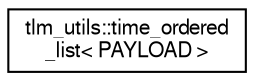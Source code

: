 digraph "Graphical Class Hierarchy"
{
  edge [fontname="FreeSans",fontsize="10",labelfontname="FreeSans",labelfontsize="10"];
  node [fontname="FreeSans",fontsize="10",shape=record];
  rankdir="LR";
  Node0 [label="tlm_utils::time_ordered\l_list\< PAYLOAD \>",height=0.2,width=0.4,color="black", fillcolor="white", style="filled",URL="$a02651.html"];
}
